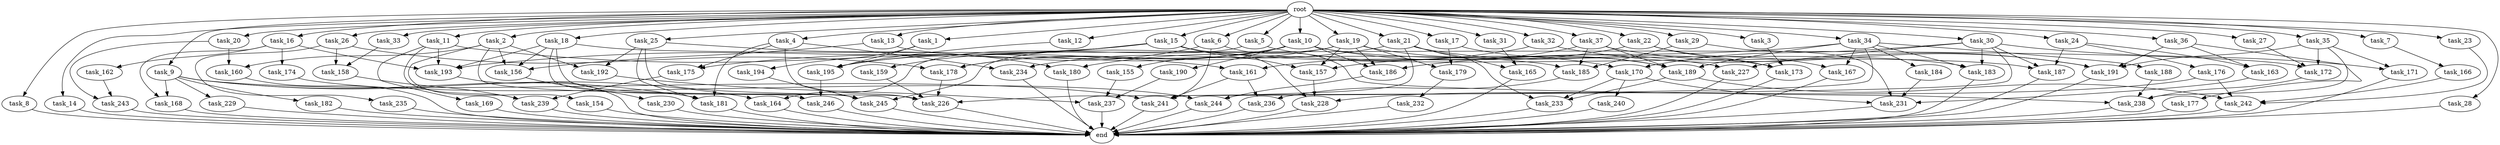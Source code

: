 digraph G {
  root [size="0.000000"];
  task_1 [size="10.240000"];
  task_2 [size="10.240000"];
  task_3 [size="10.240000"];
  task_4 [size="10.240000"];
  task_5 [size="10.240000"];
  task_6 [size="10.240000"];
  task_7 [size="10.240000"];
  task_8 [size="10.240000"];
  task_9 [size="10.240000"];
  task_10 [size="10.240000"];
  task_11 [size="10.240000"];
  task_12 [size="10.240000"];
  task_13 [size="10.240000"];
  task_14 [size="10.240000"];
  task_15 [size="10.240000"];
  task_16 [size="10.240000"];
  task_17 [size="10.240000"];
  task_18 [size="10.240000"];
  task_19 [size="10.240000"];
  task_20 [size="10.240000"];
  task_21 [size="10.240000"];
  task_22 [size="10.240000"];
  task_23 [size="10.240000"];
  task_24 [size="10.240000"];
  task_25 [size="10.240000"];
  task_26 [size="10.240000"];
  task_27 [size="10.240000"];
  task_28 [size="10.240000"];
  task_29 [size="10.240000"];
  task_30 [size="10.240000"];
  task_31 [size="10.240000"];
  task_32 [size="10.240000"];
  task_33 [size="10.240000"];
  task_34 [size="10.240000"];
  task_35 [size="10.240000"];
  task_36 [size="10.240000"];
  task_37 [size="10.240000"];
  task_154 [size="1374389534.720000"];
  task_155 [size="4209067950.080000"];
  task_156 [size="2061584302.080000"];
  task_157 [size="8074538516.480000"];
  task_158 [size="7730941132.800000"];
  task_159 [size="6957847019.520000"];
  task_160 [size="8332236554.240000"];
  task_161 [size="9706626088.960001"];
  task_162 [size="2147483648.000000"];
  task_163 [size="2147483648.000000"];
  task_164 [size="4982162063.360000"];
  task_165 [size="2147483648.000000"];
  task_166 [size="3092376453.120000"];
  task_167 [size="2920577761.280000"];
  task_168 [size="6356551598.080000"];
  task_169 [size="5497558138.880000"];
  task_170 [size="4982162063.360000"];
  task_171 [size="11166914969.600000"];
  task_172 [size="15891378995.200001"];
  task_173 [size="6356551598.080000"];
  task_174 [size="2147483648.000000"];
  task_175 [size="8332236554.240000"];
  task_176 [size="1374389534.720000"];
  task_177 [size="773094113.280000"];
  task_178 [size="11510512353.280001"];
  task_179 [size="8933531975.680000"];
  task_180 [size="6871947673.600000"];
  task_181 [size="6957847019.520000"];
  task_182 [size="4209067950.080000"];
  task_183 [size="10565619548.160000"];
  task_184 [size="2147483648.000000"];
  task_185 [size="11510512353.280001"];
  task_186 [size="6700148981.760000"];
  task_187 [size="12541304504.320000"];
  task_188 [size="2147483648.000000"];
  task_189 [size="15290083573.760000"];
  task_190 [size="4209067950.080000"];
  task_191 [size="17437567221.760002"];
  task_192 [size="2748779069.440000"];
  task_193 [size="14946486190.080000"];
  task_194 [size="6957847019.520000"];
  task_195 [size="17008070492.160000"];
  task_226 [size="14602888806.400000"];
  task_227 [size="8418135900.160000"];
  task_228 [size="13314398617.600000"];
  task_229 [size="4209067950.080000"];
  task_230 [size="343597383.680000"];
  task_231 [size="24137716203.520000"];
  task_232 [size="3092376453.120000"];
  task_233 [size="4810363371.520000"];
  task_234 [size="2748779069.440000"];
  task_235 [size="6957847019.520000"];
  task_236 [size="9105330667.520000"];
  task_237 [size="8675833937.920000"];
  task_238 [size="26542897889.279999"];
  task_239 [size="9964324126.719999"];
  task_240 [size="3092376453.120000"];
  task_241 [size="20873541058.560001"];
  task_242 [size="6098853560.320000"];
  task_243 [size="7730941132.800000"];
  task_244 [size="15461882265.600000"];
  task_245 [size="2405181685.760000"];
  task_246 [size="687194767.360000"];
  end [size="0.000000"];

  root -> task_1 [size="1.000000"];
  root -> task_2 [size="1.000000"];
  root -> task_3 [size="1.000000"];
  root -> task_4 [size="1.000000"];
  root -> task_5 [size="1.000000"];
  root -> task_6 [size="1.000000"];
  root -> task_7 [size="1.000000"];
  root -> task_8 [size="1.000000"];
  root -> task_9 [size="1.000000"];
  root -> task_10 [size="1.000000"];
  root -> task_11 [size="1.000000"];
  root -> task_12 [size="1.000000"];
  root -> task_13 [size="1.000000"];
  root -> task_14 [size="1.000000"];
  root -> task_15 [size="1.000000"];
  root -> task_16 [size="1.000000"];
  root -> task_17 [size="1.000000"];
  root -> task_18 [size="1.000000"];
  root -> task_19 [size="1.000000"];
  root -> task_20 [size="1.000000"];
  root -> task_21 [size="1.000000"];
  root -> task_22 [size="1.000000"];
  root -> task_23 [size="1.000000"];
  root -> task_24 [size="1.000000"];
  root -> task_25 [size="1.000000"];
  root -> task_26 [size="1.000000"];
  root -> task_27 [size="1.000000"];
  root -> task_28 [size="1.000000"];
  root -> task_29 [size="1.000000"];
  root -> task_30 [size="1.000000"];
  root -> task_31 [size="1.000000"];
  root -> task_32 [size="1.000000"];
  root -> task_33 [size="1.000000"];
  root -> task_34 [size="1.000000"];
  root -> task_35 [size="1.000000"];
  root -> task_36 [size="1.000000"];
  root -> task_37 [size="1.000000"];
  task_1 -> task_194 [size="679477248.000000"];
  task_1 -> task_195 [size="679477248.000000"];
  task_2 -> task_154 [size="134217728.000000"];
  task_2 -> task_156 [size="134217728.000000"];
  task_2 -> task_160 [size="134217728.000000"];
  task_2 -> task_192 [size="134217728.000000"];
  task_2 -> task_226 [size="134217728.000000"];
  task_3 -> task_173 [size="411041792.000000"];
  task_4 -> task_175 [size="134217728.000000"];
  task_4 -> task_181 [size="134217728.000000"];
  task_4 -> task_226 [size="134217728.000000"];
  task_4 -> task_234 [size="134217728.000000"];
  task_5 -> task_164 [size="75497472.000000"];
  task_5 -> task_170 [size="75497472.000000"];
  task_6 -> task_195 [size="536870912.000000"];
  task_6 -> task_238 [size="536870912.000000"];
  task_6 -> task_241 [size="536870912.000000"];
  task_7 -> task_166 [size="301989888.000000"];
  task_8 -> end [size="1.000000"];
  task_9 -> task_164 [size="411041792.000000"];
  task_9 -> task_168 [size="411041792.000000"];
  task_9 -> task_181 [size="411041792.000000"];
  task_9 -> task_182 [size="411041792.000000"];
  task_9 -> task_229 [size="411041792.000000"];
  task_9 -> task_241 [size="411041792.000000"];
  task_10 -> task_155 [size="411041792.000000"];
  task_10 -> task_178 [size="411041792.000000"];
  task_10 -> task_183 [size="411041792.000000"];
  task_10 -> task_186 [size="411041792.000000"];
  task_10 -> task_190 [size="411041792.000000"];
  task_10 -> task_195 [size="411041792.000000"];
  task_10 -> task_227 [size="411041792.000000"];
  task_11 -> task_161 [size="536870912.000000"];
  task_11 -> task_169 [size="536870912.000000"];
  task_11 -> task_193 [size="536870912.000000"];
  task_11 -> task_239 [size="536870912.000000"];
  task_12 -> task_195 [size="33554432.000000"];
  task_13 -> task_156 [size="33554432.000000"];
  task_13 -> task_185 [size="33554432.000000"];
  task_14 -> end [size="1.000000"];
  task_15 -> task_157 [size="679477248.000000"];
  task_15 -> task_159 [size="679477248.000000"];
  task_15 -> task_175 [size="679477248.000000"];
  task_15 -> task_187 [size="679477248.000000"];
  task_15 -> task_193 [size="679477248.000000"];
  task_15 -> task_228 [size="679477248.000000"];
  task_16 -> task_162 [size="209715200.000000"];
  task_16 -> task_168 [size="209715200.000000"];
  task_16 -> task_174 [size="209715200.000000"];
  task_16 -> task_193 [size="209715200.000000"];
  task_17 -> task_179 [size="838860800.000000"];
  task_17 -> task_189 [size="838860800.000000"];
  task_18 -> task_156 [size="33554432.000000"];
  task_18 -> task_172 [size="33554432.000000"];
  task_18 -> task_193 [size="33554432.000000"];
  task_18 -> task_245 [size="33554432.000000"];
  task_18 -> task_246 [size="33554432.000000"];
  task_19 -> task_157 [size="33554432.000000"];
  task_19 -> task_178 [size="33554432.000000"];
  task_19 -> task_179 [size="33554432.000000"];
  task_19 -> task_186 [size="33554432.000000"];
  task_19 -> task_189 [size="33554432.000000"];
  task_19 -> task_245 [size="33554432.000000"];
  task_20 -> task_160 [size="679477248.000000"];
  task_20 -> task_243 [size="679477248.000000"];
  task_21 -> task_165 [size="134217728.000000"];
  task_21 -> task_173 [size="134217728.000000"];
  task_21 -> task_233 [size="134217728.000000"];
  task_21 -> task_234 [size="134217728.000000"];
  task_21 -> task_244 [size="134217728.000000"];
  task_22 -> task_157 [size="75497472.000000"];
  task_22 -> task_167 [size="75497472.000000"];
  task_22 -> task_173 [size="75497472.000000"];
  task_23 -> task_242 [size="75497472.000000"];
  task_24 -> task_163 [size="134217728.000000"];
  task_24 -> task_176 [size="134217728.000000"];
  task_24 -> task_187 [size="134217728.000000"];
  task_25 -> task_180 [size="134217728.000000"];
  task_25 -> task_181 [size="134217728.000000"];
  task_25 -> task_192 [size="134217728.000000"];
  task_25 -> task_245 [size="134217728.000000"];
  task_26 -> task_158 [size="679477248.000000"];
  task_26 -> task_178 [size="679477248.000000"];
  task_26 -> task_235 [size="679477248.000000"];
  task_27 -> task_172 [size="838860800.000000"];
  task_28 -> end [size="1.000000"];
  task_29 -> task_185 [size="679477248.000000"];
  task_29 -> task_231 [size="679477248.000000"];
  task_30 -> task_170 [size="411041792.000000"];
  task_30 -> task_171 [size="411041792.000000"];
  task_30 -> task_183 [size="411041792.000000"];
  task_30 -> task_187 [size="411041792.000000"];
  task_30 -> task_227 [size="411041792.000000"];
  task_30 -> task_241 [size="411041792.000000"];
  task_31 -> task_165 [size="75497472.000000"];
  task_32 -> task_180 [size="536870912.000000"];
  task_32 -> task_191 [size="536870912.000000"];
  task_33 -> task_158 [size="75497472.000000"];
  task_34 -> task_167 [size="209715200.000000"];
  task_34 -> task_183 [size="209715200.000000"];
  task_34 -> task_184 [size="209715200.000000"];
  task_34 -> task_186 [size="209715200.000000"];
  task_34 -> task_188 [size="209715200.000000"];
  task_34 -> task_189 [size="209715200.000000"];
  task_34 -> task_226 [size="209715200.000000"];
  task_35 -> task_171 [size="679477248.000000"];
  task_35 -> task_172 [size="679477248.000000"];
  task_35 -> task_191 [size="679477248.000000"];
  task_35 -> task_238 [size="679477248.000000"];
  task_36 -> task_163 [size="75497472.000000"];
  task_36 -> task_177 [size="75497472.000000"];
  task_36 -> task_191 [size="75497472.000000"];
  task_37 -> task_161 [size="411041792.000000"];
  task_37 -> task_185 [size="411041792.000000"];
  task_37 -> task_189 [size="411041792.000000"];
  task_37 -> task_191 [size="411041792.000000"];
  task_154 -> end [size="1.000000"];
  task_155 -> task_237 [size="301989888.000000"];
  task_156 -> task_230 [size="33554432.000000"];
  task_157 -> task_228 [size="209715200.000000"];
  task_158 -> task_239 [size="134217728.000000"];
  task_159 -> task_226 [size="536870912.000000"];
  task_160 -> end [size="1.000000"];
  task_161 -> task_236 [size="679477248.000000"];
  task_161 -> task_241 [size="679477248.000000"];
  task_162 -> task_243 [size="75497472.000000"];
  task_163 -> task_231 [size="536870912.000000"];
  task_164 -> end [size="1.000000"];
  task_165 -> end [size="1.000000"];
  task_166 -> task_242 [size="75497472.000000"];
  task_167 -> end [size="1.000000"];
  task_168 -> end [size="1.000000"];
  task_169 -> end [size="1.000000"];
  task_170 -> task_231 [size="301989888.000000"];
  task_170 -> task_233 [size="301989888.000000"];
  task_170 -> task_240 [size="301989888.000000"];
  task_171 -> end [size="1.000000"];
  task_172 -> task_238 [size="838860800.000000"];
  task_173 -> end [size="1.000000"];
  task_174 -> task_244 [size="838860800.000000"];
  task_175 -> task_239 [size="301989888.000000"];
  task_176 -> task_228 [size="411041792.000000"];
  task_176 -> task_242 [size="411041792.000000"];
  task_177 -> end [size="1.000000"];
  task_178 -> task_226 [size="411041792.000000"];
  task_179 -> task_232 [size="301989888.000000"];
  task_180 -> end [size="1.000000"];
  task_181 -> end [size="1.000000"];
  task_182 -> end [size="1.000000"];
  task_183 -> end [size="1.000000"];
  task_184 -> task_231 [size="838860800.000000"];
  task_185 -> task_236 [size="209715200.000000"];
  task_186 -> task_244 [size="536870912.000000"];
  task_187 -> end [size="1.000000"];
  task_188 -> task_238 [size="536870912.000000"];
  task_189 -> task_233 [size="33554432.000000"];
  task_189 -> task_242 [size="33554432.000000"];
  task_190 -> task_237 [size="134217728.000000"];
  task_191 -> end [size="1.000000"];
  task_192 -> task_237 [size="411041792.000000"];
  task_193 -> end [size="1.000000"];
  task_194 -> task_245 [size="33554432.000000"];
  task_195 -> task_246 [size="33554432.000000"];
  task_226 -> end [size="1.000000"];
  task_227 -> end [size="1.000000"];
  task_228 -> end [size="1.000000"];
  task_229 -> end [size="1.000000"];
  task_230 -> end [size="1.000000"];
  task_231 -> end [size="1.000000"];
  task_232 -> end [size="1.000000"];
  task_233 -> end [size="1.000000"];
  task_234 -> end [size="1.000000"];
  task_235 -> end [size="1.000000"];
  task_236 -> end [size="1.000000"];
  task_237 -> end [size="1.000000"];
  task_238 -> end [size="1.000000"];
  task_239 -> end [size="1.000000"];
  task_240 -> end [size="1.000000"];
  task_241 -> end [size="1.000000"];
  task_242 -> end [size="1.000000"];
  task_243 -> end [size="1.000000"];
  task_244 -> end [size="1.000000"];
  task_245 -> end [size="1.000000"];
  task_246 -> end [size="1.000000"];
}
